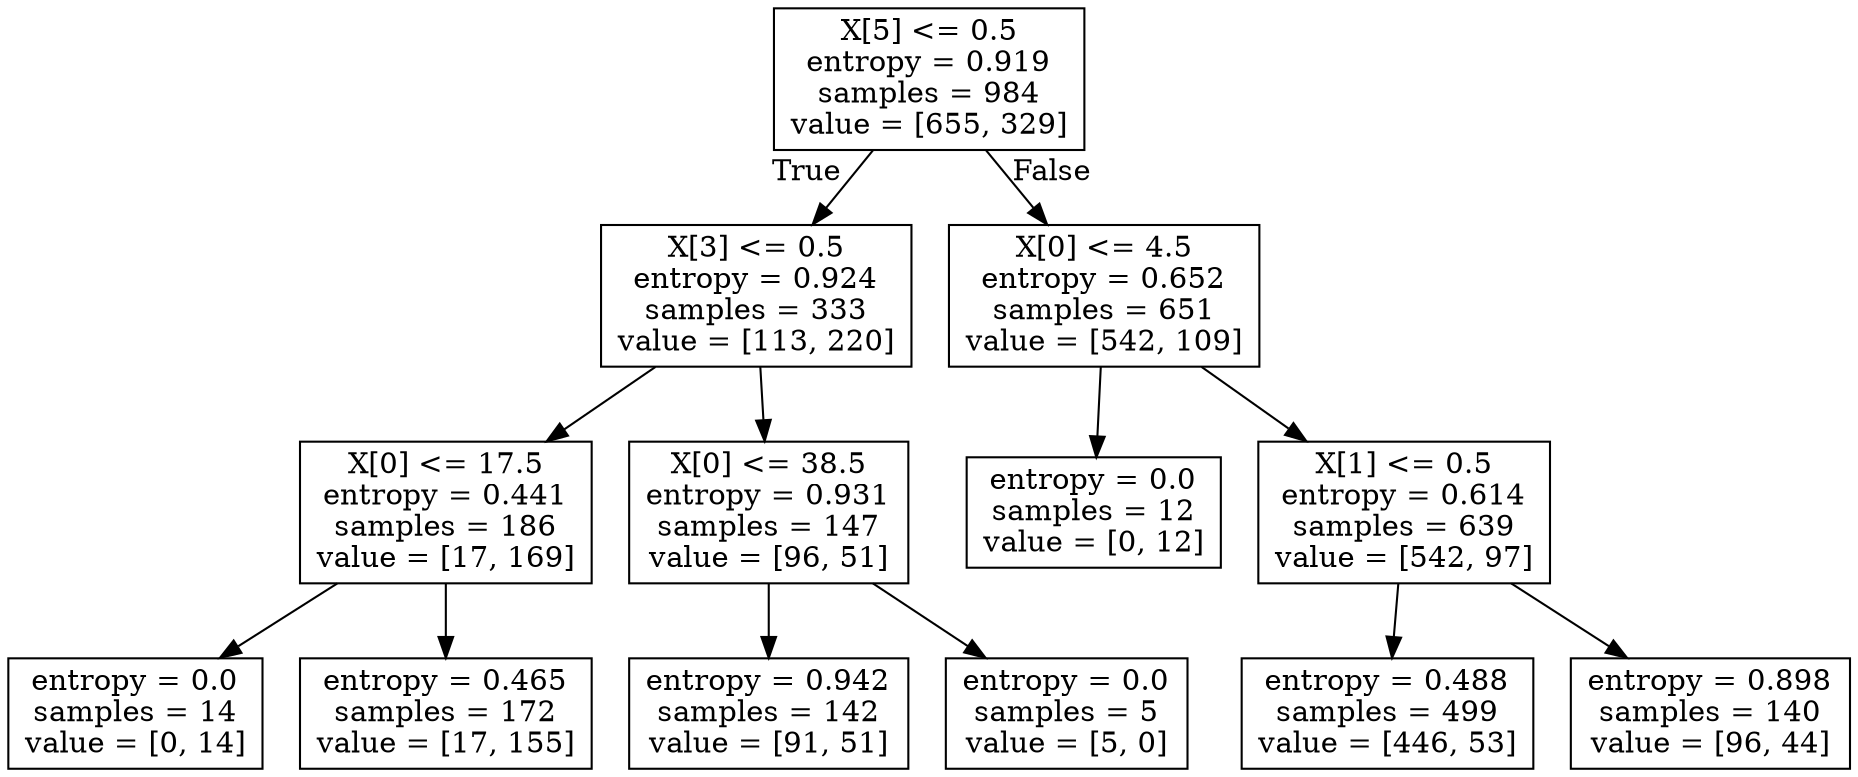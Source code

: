 digraph Tree {
node [shape=box] ;
0 [label="X[5] <= 0.5\nentropy = 0.919\nsamples = 984\nvalue = [655, 329]"] ;
1 [label="X[3] <= 0.5\nentropy = 0.924\nsamples = 333\nvalue = [113, 220]"] ;
0 -> 1 [labeldistance=2.5, labelangle=45, headlabel="True"] ;
2 [label="X[0] <= 17.5\nentropy = 0.441\nsamples = 186\nvalue = [17, 169]"] ;
1 -> 2 ;
3 [label="entropy = 0.0\nsamples = 14\nvalue = [0, 14]"] ;
2 -> 3 ;
4 [label="entropy = 0.465\nsamples = 172\nvalue = [17, 155]"] ;
2 -> 4 ;
5 [label="X[0] <= 38.5\nentropy = 0.931\nsamples = 147\nvalue = [96, 51]"] ;
1 -> 5 ;
6 [label="entropy = 0.942\nsamples = 142\nvalue = [91, 51]"] ;
5 -> 6 ;
7 [label="entropy = 0.0\nsamples = 5\nvalue = [5, 0]"] ;
5 -> 7 ;
8 [label="X[0] <= 4.5\nentropy = 0.652\nsamples = 651\nvalue = [542, 109]"] ;
0 -> 8 [labeldistance=2.5, labelangle=-45, headlabel="False"] ;
9 [label="entropy = 0.0\nsamples = 12\nvalue = [0, 12]"] ;
8 -> 9 ;
10 [label="X[1] <= 0.5\nentropy = 0.614\nsamples = 639\nvalue = [542, 97]"] ;
8 -> 10 ;
11 [label="entropy = 0.488\nsamples = 499\nvalue = [446, 53]"] ;
10 -> 11 ;
12 [label="entropy = 0.898\nsamples = 140\nvalue = [96, 44]"] ;
10 -> 12 ;
}